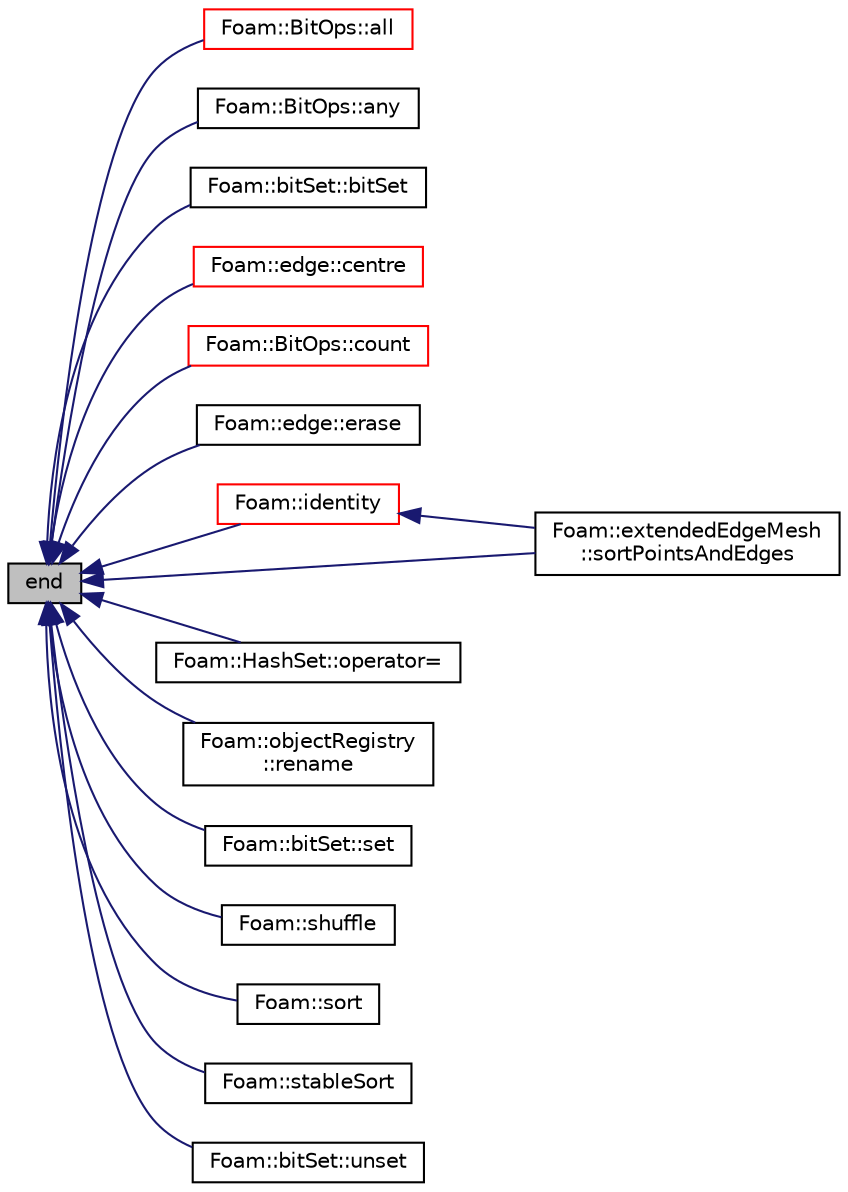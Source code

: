 digraph "end"
{
  bgcolor="transparent";
  edge [fontname="Helvetica",fontsize="10",labelfontname="Helvetica",labelfontsize="10"];
  node [fontname="Helvetica",fontsize="10",shape=record];
  rankdir="LR";
  Node1 [label="end",height=0.2,width=0.4,color="black", fillcolor="grey75", style="filled" fontcolor="black"];
  Node1 -> Node2 [dir="back",color="midnightblue",fontsize="10",style="solid",fontname="Helvetica"];
  Node2 [label="Foam::BitOps::all",height=0.2,width=0.4,color="red",URL="$namespaceFoam_1_1BitOps.html#af002907767e2b5381637a44c81c5df9e",tooltip="True if all entries are &#39;true&#39; or if the set is empty. "];
  Node1 -> Node3 [dir="back",color="midnightblue",fontsize="10",style="solid",fontname="Helvetica"];
  Node3 [label="Foam::BitOps::any",height=0.2,width=0.4,color="black",URL="$namespaceFoam_1_1BitOps.html#a1d2661c9464b0a786ad7496f51356e60",tooltip="True if any entries are &#39;true&#39;. "];
  Node1 -> Node4 [dir="back",color="midnightblue",fontsize="10",style="solid",fontname="Helvetica"];
  Node4 [label="Foam::bitSet::bitSet",height=0.2,width=0.4,color="black",URL="$classFoam_1_1bitSet.html#a6c24cb4b3731093e82655851f56b0aeb",tooltip="Construct with given size with all bits set to 0, subsequently add specified locations as 1..."];
  Node1 -> Node5 [dir="back",color="midnightblue",fontsize="10",style="solid",fontname="Helvetica"];
  Node5 [label="Foam::edge::centre",height=0.2,width=0.4,color="red",URL="$classFoam_1_1edge.html#a499555c56941451480f7bb1bbf80582c",tooltip="Return centre point (centroid) of the edge. "];
  Node1 -> Node6 [dir="back",color="midnightblue",fontsize="10",style="solid",fontname="Helvetica"];
  Node6 [label="Foam::BitOps::count",height=0.2,width=0.4,color="red",URL="$namespaceFoam_1_1BitOps.html#ab3084f7a6abc6e68ab76aa3465ed0fb0",tooltip="Count number of &#39;true&#39; entries. "];
  Node1 -> Node7 [dir="back",color="midnightblue",fontsize="10",style="solid",fontname="Helvetica"];
  Node7 [label="Foam::edge::erase",height=0.2,width=0.4,color="black",URL="$classFoam_1_1edge.html#af95e59523da8872d9e3182df9f25eb8d",tooltip="Remove an existing index from the edge and set its location to &#39;-1&#39;. "];
  Node1 -> Node8 [dir="back",color="midnightblue",fontsize="10",style="solid",fontname="Helvetica"];
  Node8 [label="Foam::identity",height=0.2,width=0.4,color="red",URL="$namespaceFoam.html#a14e1da6db5665f43c1e588eab475eabf",tooltip="Create identity map of the given length with (map[i] == i) "];
  Node8 -> Node9 [dir="back",color="midnightblue",fontsize="10",style="solid",fontname="Helvetica"];
  Node9 [label="Foam::extendedEdgeMesh\l::sortPointsAndEdges",height=0.2,width=0.4,color="black",URL="$classFoam_1_1extendedEdgeMesh.html#a426fc67d70e364a54570d27d026c8f13"];
  Node1 -> Node10 [dir="back",color="midnightblue",fontsize="10",style="solid",fontname="Helvetica"];
  Node10 [label="Foam::HashSet::operator=",height=0.2,width=0.4,color="black",URL="$classFoam_1_1HashSet.html#a23497d5181150973afa43e71f7144748",tooltip="Assignment from an initializer list of keys. "];
  Node1 -> Node11 [dir="back",color="midnightblue",fontsize="10",style="solid",fontname="Helvetica"];
  Node11 [label="Foam::objectRegistry\l::rename",height=0.2,width=0.4,color="black",URL="$classFoam_1_1objectRegistry.html#af41376d1e0031e06613d5ce3c740cf7d",tooltip="Rename. "];
  Node1 -> Node12 [dir="back",color="midnightblue",fontsize="10",style="solid",fontname="Helvetica"];
  Node12 [label="Foam::bitSet::set",height=0.2,width=0.4,color="black",URL="$classFoam_1_1bitSet.html#afcb0b8d8e5b8debc42923a45a07a1617"];
  Node1 -> Node13 [dir="back",color="midnightblue",fontsize="10",style="solid",fontname="Helvetica"];
  Node13 [label="Foam::shuffle",height=0.2,width=0.4,color="black",URL="$namespaceFoam.html#adc2ea1b77571eb0b9d55f8262bf65ff3"];
  Node1 -> Node14 [dir="back",color="midnightblue",fontsize="10",style="solid",fontname="Helvetica"];
  Node14 [label="Foam::sort",height=0.2,width=0.4,color="black",URL="$namespaceFoam.html#a32256b1113e4d868ecb137e74efe39cc"];
  Node1 -> Node9 [dir="back",color="midnightblue",fontsize="10",style="solid",fontname="Helvetica"];
  Node1 -> Node15 [dir="back",color="midnightblue",fontsize="10",style="solid",fontname="Helvetica"];
  Node15 [label="Foam::stableSort",height=0.2,width=0.4,color="black",URL="$namespaceFoam.html#a1d1af92805ccb98a6a04e7bdcbd941da"];
  Node1 -> Node16 [dir="back",color="midnightblue",fontsize="10",style="solid",fontname="Helvetica"];
  Node16 [label="Foam::bitSet::unset",height=0.2,width=0.4,color="black",URL="$classFoam_1_1bitSet.html#adde818d20ec775f8100d662d20cf761e"];
}
